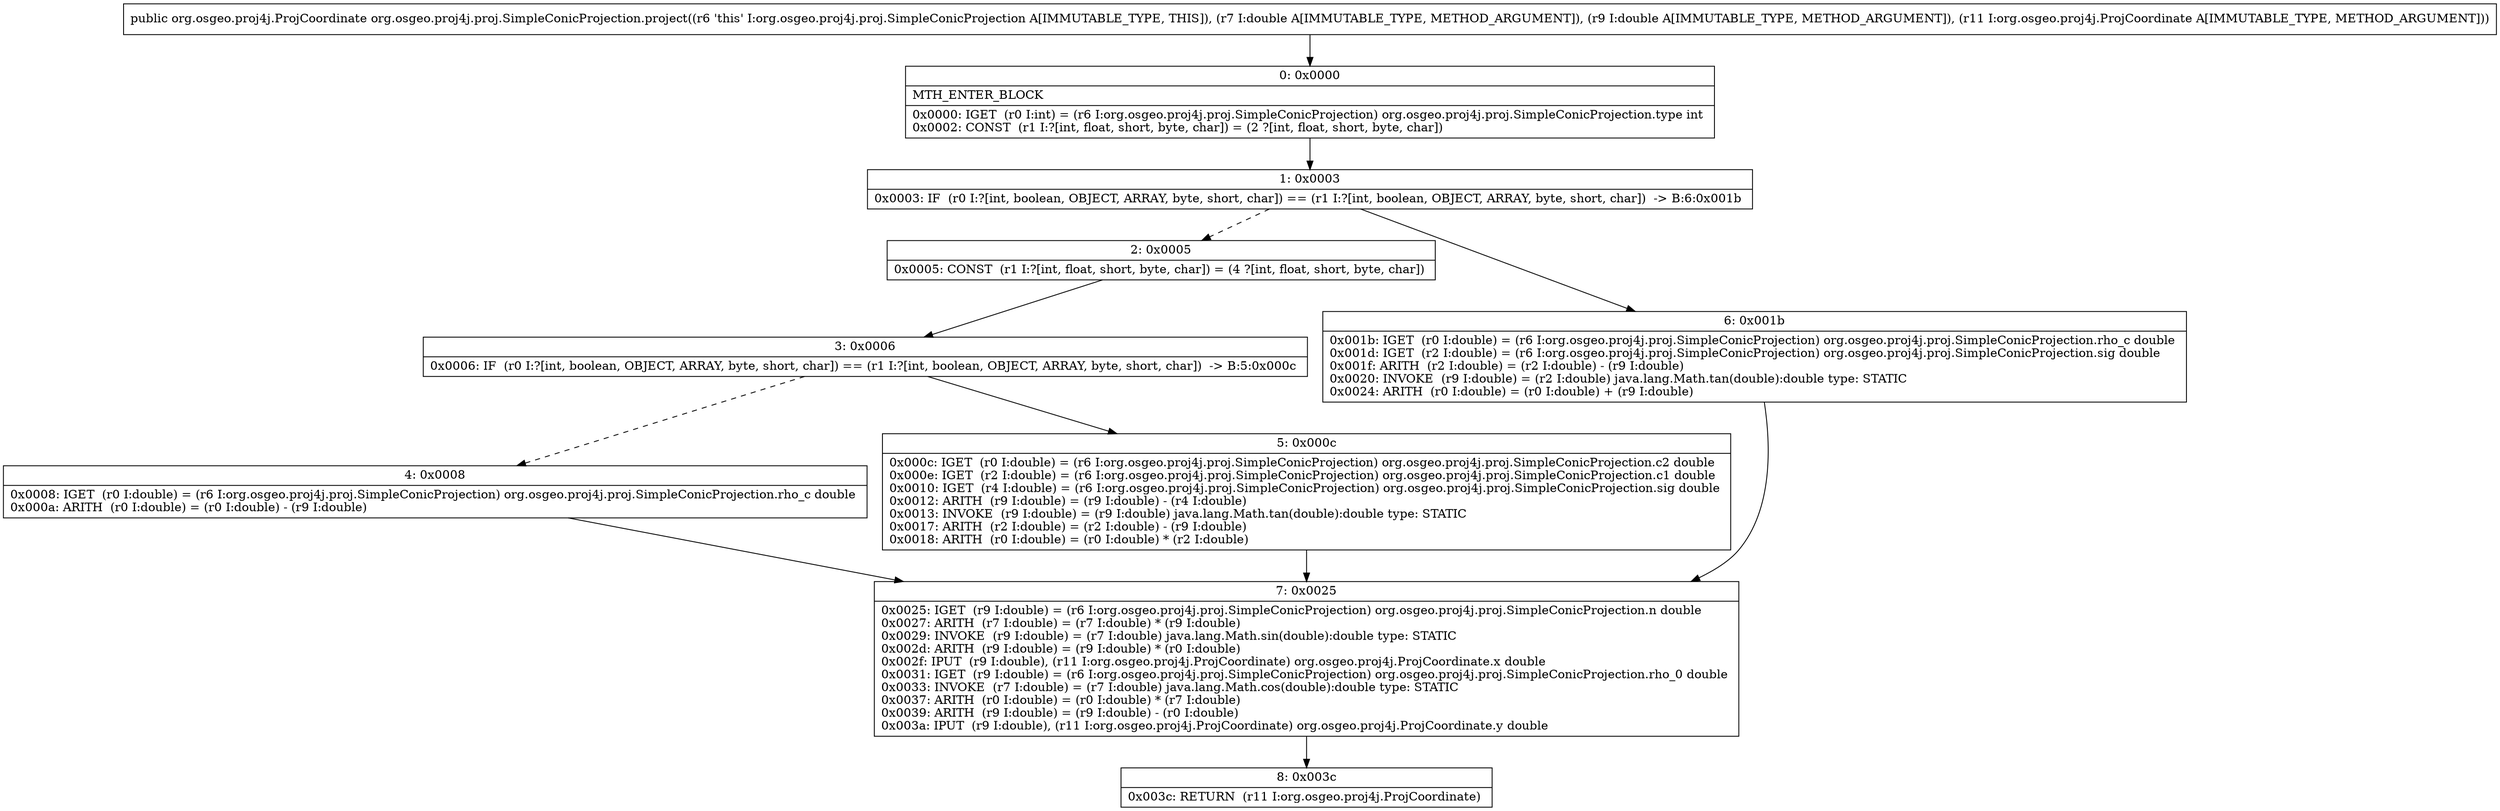 digraph "CFG fororg.osgeo.proj4j.proj.SimpleConicProjection.project(DDLorg\/osgeo\/proj4j\/ProjCoordinate;)Lorg\/osgeo\/proj4j\/ProjCoordinate;" {
Node_0 [shape=record,label="{0\:\ 0x0000|MTH_ENTER_BLOCK\l|0x0000: IGET  (r0 I:int) = (r6 I:org.osgeo.proj4j.proj.SimpleConicProjection) org.osgeo.proj4j.proj.SimpleConicProjection.type int \l0x0002: CONST  (r1 I:?[int, float, short, byte, char]) = (2 ?[int, float, short, byte, char]) \l}"];
Node_1 [shape=record,label="{1\:\ 0x0003|0x0003: IF  (r0 I:?[int, boolean, OBJECT, ARRAY, byte, short, char]) == (r1 I:?[int, boolean, OBJECT, ARRAY, byte, short, char])  \-\> B:6:0x001b \l}"];
Node_2 [shape=record,label="{2\:\ 0x0005|0x0005: CONST  (r1 I:?[int, float, short, byte, char]) = (4 ?[int, float, short, byte, char]) \l}"];
Node_3 [shape=record,label="{3\:\ 0x0006|0x0006: IF  (r0 I:?[int, boolean, OBJECT, ARRAY, byte, short, char]) == (r1 I:?[int, boolean, OBJECT, ARRAY, byte, short, char])  \-\> B:5:0x000c \l}"];
Node_4 [shape=record,label="{4\:\ 0x0008|0x0008: IGET  (r0 I:double) = (r6 I:org.osgeo.proj4j.proj.SimpleConicProjection) org.osgeo.proj4j.proj.SimpleConicProjection.rho_c double \l0x000a: ARITH  (r0 I:double) = (r0 I:double) \- (r9 I:double) \l}"];
Node_5 [shape=record,label="{5\:\ 0x000c|0x000c: IGET  (r0 I:double) = (r6 I:org.osgeo.proj4j.proj.SimpleConicProjection) org.osgeo.proj4j.proj.SimpleConicProjection.c2 double \l0x000e: IGET  (r2 I:double) = (r6 I:org.osgeo.proj4j.proj.SimpleConicProjection) org.osgeo.proj4j.proj.SimpleConicProjection.c1 double \l0x0010: IGET  (r4 I:double) = (r6 I:org.osgeo.proj4j.proj.SimpleConicProjection) org.osgeo.proj4j.proj.SimpleConicProjection.sig double \l0x0012: ARITH  (r9 I:double) = (r9 I:double) \- (r4 I:double) \l0x0013: INVOKE  (r9 I:double) = (r9 I:double) java.lang.Math.tan(double):double type: STATIC \l0x0017: ARITH  (r2 I:double) = (r2 I:double) \- (r9 I:double) \l0x0018: ARITH  (r0 I:double) = (r0 I:double) * (r2 I:double) \l}"];
Node_6 [shape=record,label="{6\:\ 0x001b|0x001b: IGET  (r0 I:double) = (r6 I:org.osgeo.proj4j.proj.SimpleConicProjection) org.osgeo.proj4j.proj.SimpleConicProjection.rho_c double \l0x001d: IGET  (r2 I:double) = (r6 I:org.osgeo.proj4j.proj.SimpleConicProjection) org.osgeo.proj4j.proj.SimpleConicProjection.sig double \l0x001f: ARITH  (r2 I:double) = (r2 I:double) \- (r9 I:double) \l0x0020: INVOKE  (r9 I:double) = (r2 I:double) java.lang.Math.tan(double):double type: STATIC \l0x0024: ARITH  (r0 I:double) = (r0 I:double) + (r9 I:double) \l}"];
Node_7 [shape=record,label="{7\:\ 0x0025|0x0025: IGET  (r9 I:double) = (r6 I:org.osgeo.proj4j.proj.SimpleConicProjection) org.osgeo.proj4j.proj.SimpleConicProjection.n double \l0x0027: ARITH  (r7 I:double) = (r7 I:double) * (r9 I:double) \l0x0029: INVOKE  (r9 I:double) = (r7 I:double) java.lang.Math.sin(double):double type: STATIC \l0x002d: ARITH  (r9 I:double) = (r9 I:double) * (r0 I:double) \l0x002f: IPUT  (r9 I:double), (r11 I:org.osgeo.proj4j.ProjCoordinate) org.osgeo.proj4j.ProjCoordinate.x double \l0x0031: IGET  (r9 I:double) = (r6 I:org.osgeo.proj4j.proj.SimpleConicProjection) org.osgeo.proj4j.proj.SimpleConicProjection.rho_0 double \l0x0033: INVOKE  (r7 I:double) = (r7 I:double) java.lang.Math.cos(double):double type: STATIC \l0x0037: ARITH  (r0 I:double) = (r0 I:double) * (r7 I:double) \l0x0039: ARITH  (r9 I:double) = (r9 I:double) \- (r0 I:double) \l0x003a: IPUT  (r9 I:double), (r11 I:org.osgeo.proj4j.ProjCoordinate) org.osgeo.proj4j.ProjCoordinate.y double \l}"];
Node_8 [shape=record,label="{8\:\ 0x003c|0x003c: RETURN  (r11 I:org.osgeo.proj4j.ProjCoordinate) \l}"];
MethodNode[shape=record,label="{public org.osgeo.proj4j.ProjCoordinate org.osgeo.proj4j.proj.SimpleConicProjection.project((r6 'this' I:org.osgeo.proj4j.proj.SimpleConicProjection A[IMMUTABLE_TYPE, THIS]), (r7 I:double A[IMMUTABLE_TYPE, METHOD_ARGUMENT]), (r9 I:double A[IMMUTABLE_TYPE, METHOD_ARGUMENT]), (r11 I:org.osgeo.proj4j.ProjCoordinate A[IMMUTABLE_TYPE, METHOD_ARGUMENT])) }"];
MethodNode -> Node_0;
Node_0 -> Node_1;
Node_1 -> Node_2[style=dashed];
Node_1 -> Node_6;
Node_2 -> Node_3;
Node_3 -> Node_4[style=dashed];
Node_3 -> Node_5;
Node_4 -> Node_7;
Node_5 -> Node_7;
Node_6 -> Node_7;
Node_7 -> Node_8;
}

